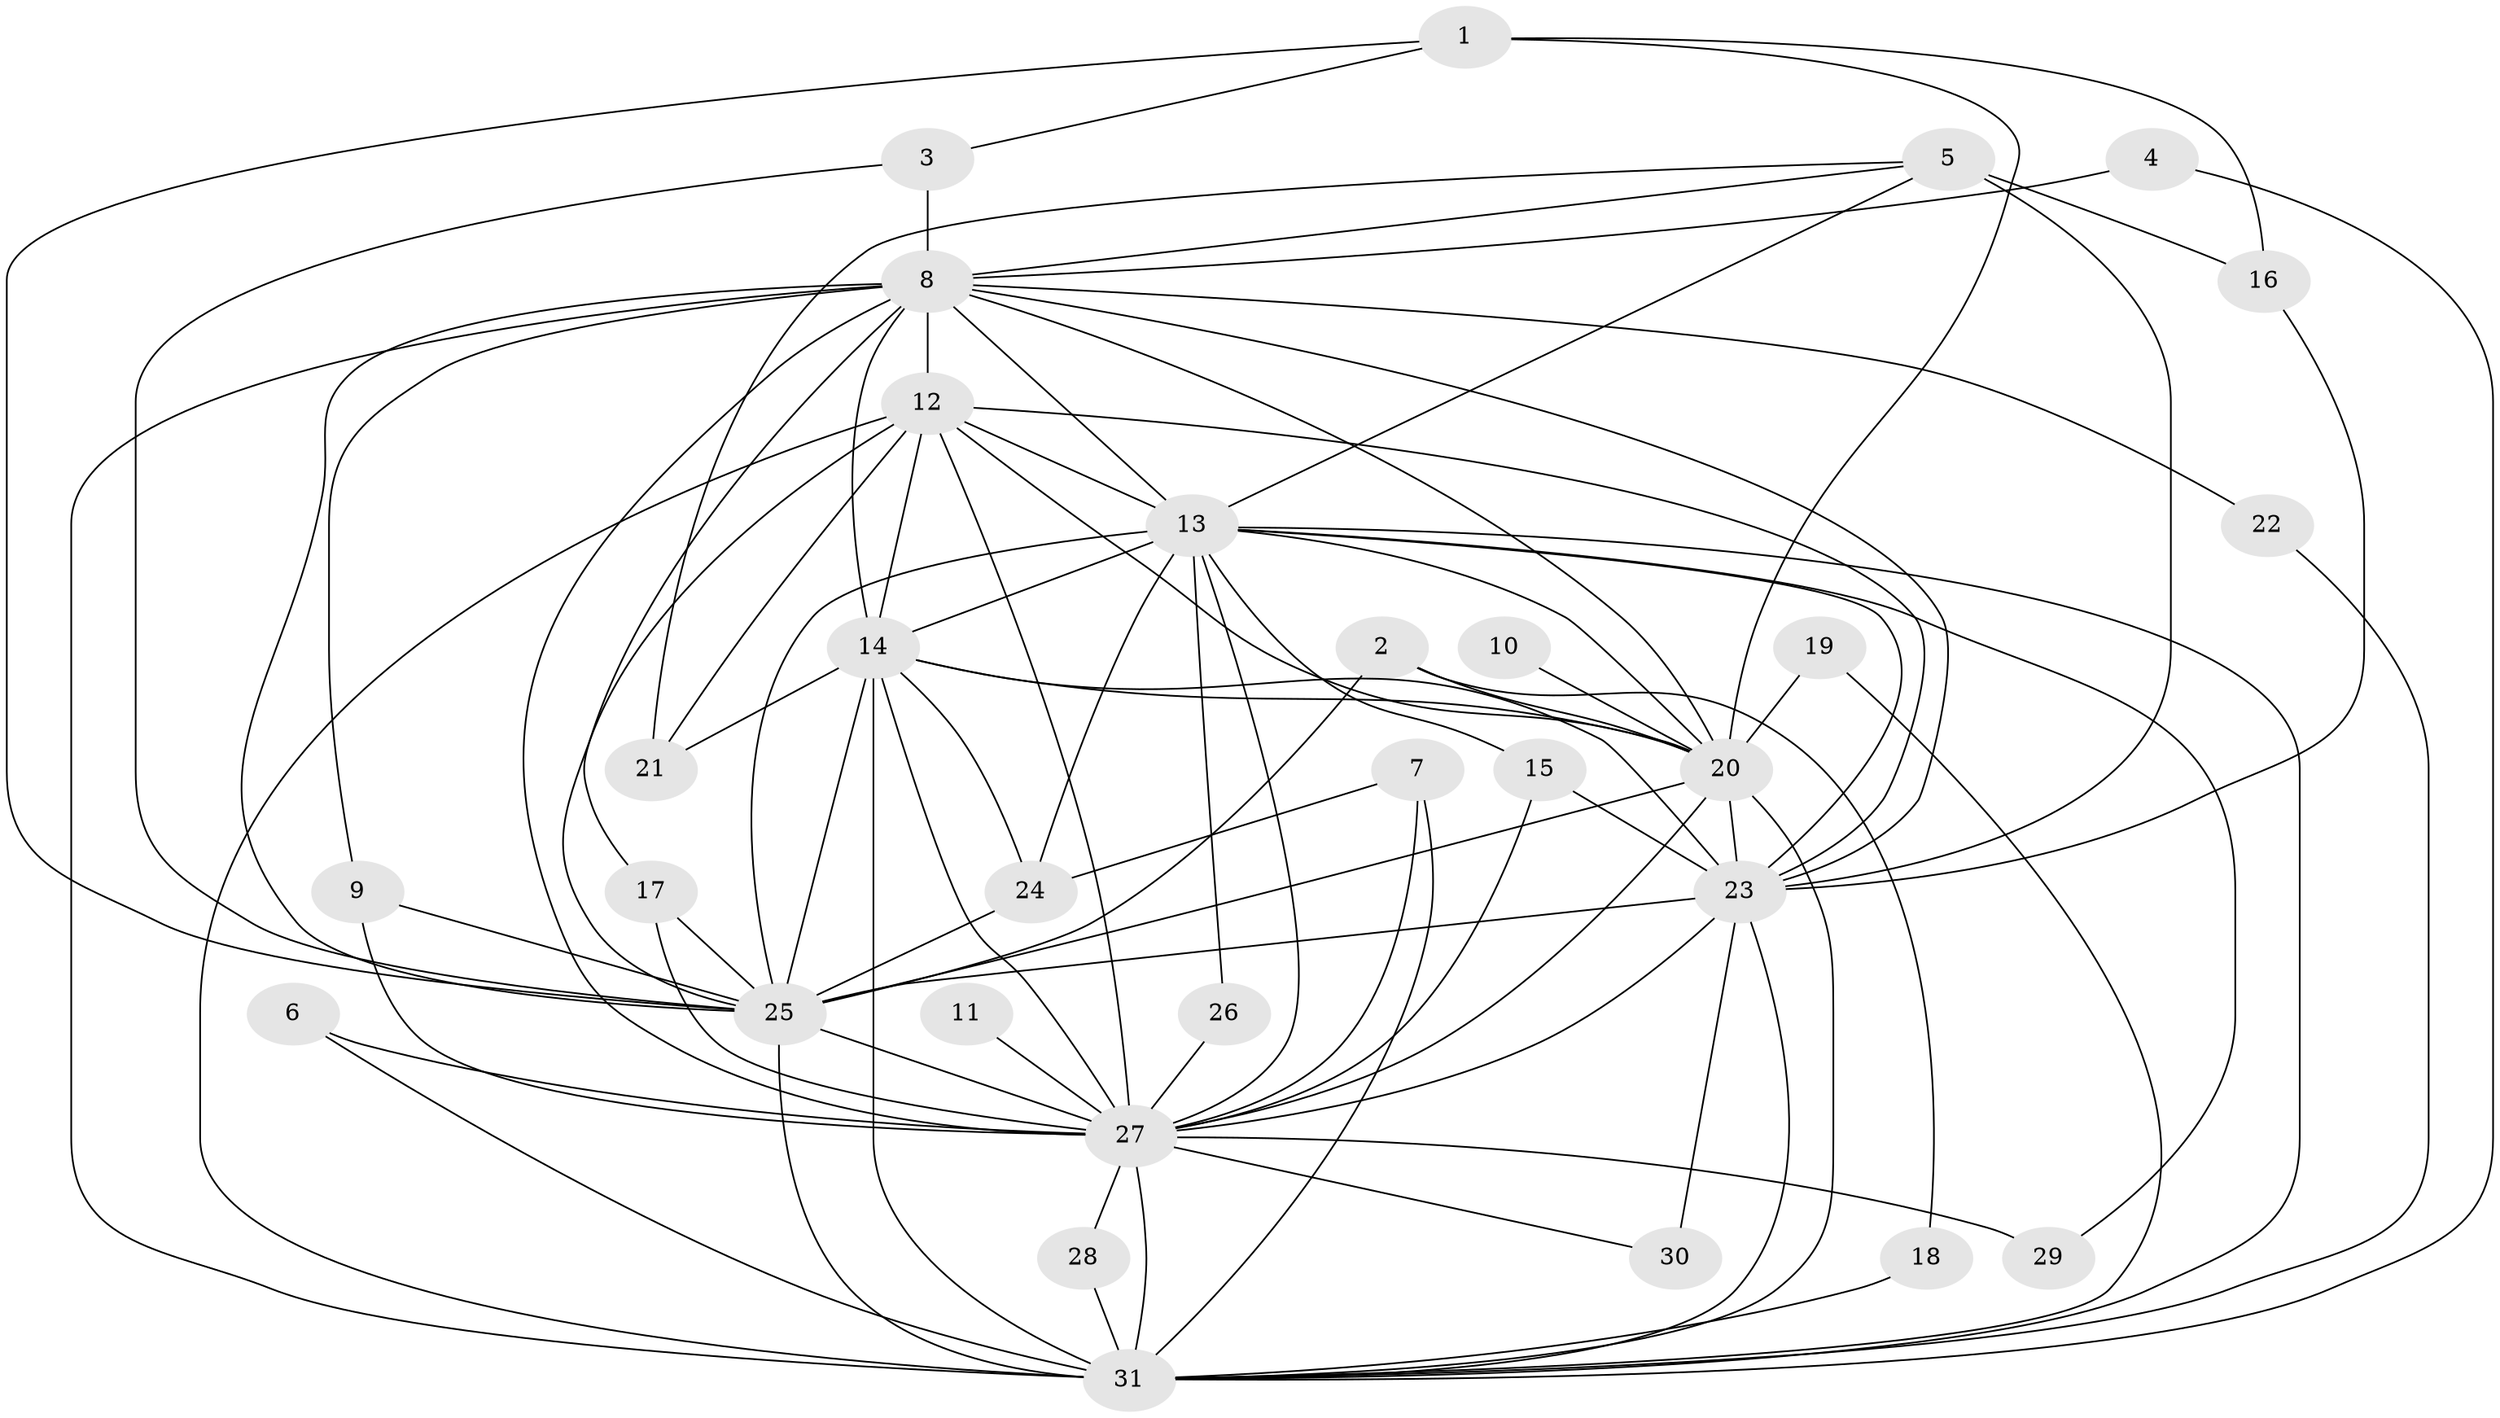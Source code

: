 // original degree distribution, {18: 0.03225806451612903, 16: 0.016129032258064516, 25: 0.016129032258064516, 10: 0.016129032258064516, 17: 0.03225806451612903, 20: 0.03225806451612903, 13: 0.016129032258064516, 2: 0.6290322580645161, 4: 0.06451612903225806, 3: 0.12903225806451613, 6: 0.016129032258064516}
// Generated by graph-tools (version 1.1) at 2025/01/03/09/25 03:01:34]
// undirected, 31 vertices, 87 edges
graph export_dot {
graph [start="1"]
  node [color=gray90,style=filled];
  1;
  2;
  3;
  4;
  5;
  6;
  7;
  8;
  9;
  10;
  11;
  12;
  13;
  14;
  15;
  16;
  17;
  18;
  19;
  20;
  21;
  22;
  23;
  24;
  25;
  26;
  27;
  28;
  29;
  30;
  31;
  1 -- 3 [weight=1.0];
  1 -- 16 [weight=1.0];
  1 -- 20 [weight=1.0];
  1 -- 25 [weight=1.0];
  2 -- 18 [weight=1.0];
  2 -- 20 [weight=1.0];
  2 -- 25 [weight=1.0];
  3 -- 8 [weight=1.0];
  3 -- 25 [weight=1.0];
  4 -- 8 [weight=1.0];
  4 -- 31 [weight=1.0];
  5 -- 8 [weight=1.0];
  5 -- 13 [weight=1.0];
  5 -- 16 [weight=1.0];
  5 -- 21 [weight=1.0];
  5 -- 23 [weight=2.0];
  6 -- 27 [weight=1.0];
  6 -- 31 [weight=1.0];
  7 -- 24 [weight=1.0];
  7 -- 27 [weight=1.0];
  7 -- 31 [weight=1.0];
  8 -- 9 [weight=1.0];
  8 -- 12 [weight=2.0];
  8 -- 13 [weight=2.0];
  8 -- 14 [weight=1.0];
  8 -- 17 [weight=1.0];
  8 -- 20 [weight=1.0];
  8 -- 22 [weight=1.0];
  8 -- 23 [weight=2.0];
  8 -- 25 [weight=1.0];
  8 -- 27 [weight=2.0];
  8 -- 31 [weight=1.0];
  9 -- 25 [weight=1.0];
  9 -- 27 [weight=1.0];
  10 -- 20 [weight=1.0];
  11 -- 27 [weight=1.0];
  12 -- 13 [weight=3.0];
  12 -- 14 [weight=3.0];
  12 -- 20 [weight=2.0];
  12 -- 21 [weight=3.0];
  12 -- 23 [weight=2.0];
  12 -- 25 [weight=2.0];
  12 -- 27 [weight=2.0];
  12 -- 31 [weight=2.0];
  13 -- 14 [weight=1.0];
  13 -- 15 [weight=1.0];
  13 -- 20 [weight=3.0];
  13 -- 23 [weight=1.0];
  13 -- 24 [weight=1.0];
  13 -- 25 [weight=1.0];
  13 -- 26 [weight=1.0];
  13 -- 27 [weight=1.0];
  13 -- 29 [weight=1.0];
  13 -- 31 [weight=1.0];
  14 -- 20 [weight=1.0];
  14 -- 21 [weight=1.0];
  14 -- 23 [weight=1.0];
  14 -- 24 [weight=1.0];
  14 -- 25 [weight=2.0];
  14 -- 27 [weight=3.0];
  14 -- 31 [weight=2.0];
  15 -- 23 [weight=1.0];
  15 -- 27 [weight=1.0];
  16 -- 23 [weight=1.0];
  17 -- 25 [weight=1.0];
  17 -- 27 [weight=1.0];
  18 -- 31 [weight=2.0];
  19 -- 20 [weight=1.0];
  19 -- 31 [weight=1.0];
  20 -- 23 [weight=1.0];
  20 -- 25 [weight=1.0];
  20 -- 27 [weight=2.0];
  20 -- 31 [weight=1.0];
  22 -- 31 [weight=1.0];
  23 -- 25 [weight=3.0];
  23 -- 27 [weight=1.0];
  23 -- 30 [weight=1.0];
  23 -- 31 [weight=1.0];
  24 -- 25 [weight=1.0];
  25 -- 27 [weight=1.0];
  25 -- 31 [weight=3.0];
  26 -- 27 [weight=1.0];
  27 -- 28 [weight=1.0];
  27 -- 29 [weight=1.0];
  27 -- 30 [weight=1.0];
  27 -- 31 [weight=1.0];
  28 -- 31 [weight=1.0];
}
